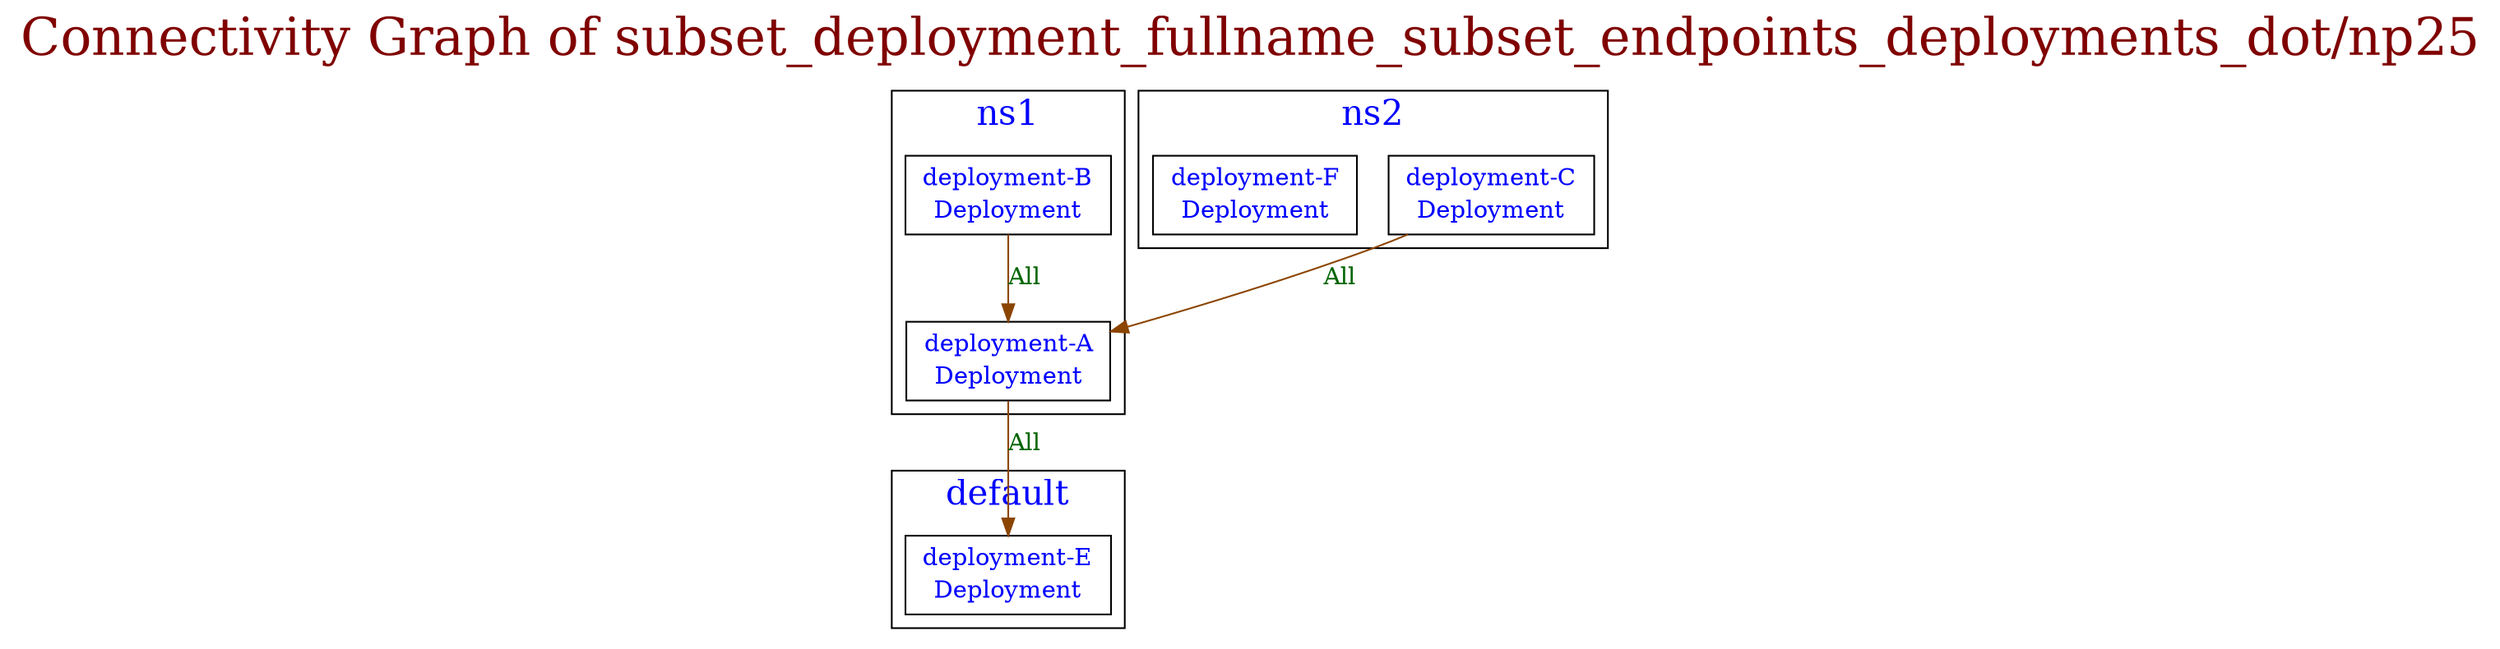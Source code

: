 // The Connectivity Graph of subset_deployment_fullname_subset_endpoints_deployments_dot/np25
digraph {
	label="Connectivity Graph of subset_deployment_fullname_subset_endpoints_deployments_dot/np25"	labelloc = "t"
	fontsize=30
	fontcolor=webmaroon
subgraph cluster_default_namespace{
	label="default"
	fontsize=20
	fontcolor=blue
	"default/deployment-E(Deployment)" [label=<<table border="0" cellspacing="0"><tr><td>deployment-E</td></tr><tr><td>Deployment</td></tr></table>> shape=box fontcolor=blue]
}
subgraph cluster_ns1_namespace{
	label="ns1"
	fontsize=20
	fontcolor=blue
	"ns1/deployment-A(Deployment)" [label=<<table border="0" cellspacing="0"><tr><td>deployment-A</td></tr><tr><td>Deployment</td></tr></table>> shape=box fontcolor=blue]
	"ns1/deployment-B(Deployment)" [label=<<table border="0" cellspacing="0"><tr><td>deployment-B</td></tr><tr><td>Deployment</td></tr></table>> shape=box fontcolor=blue]
}
subgraph cluster_ns2_namespace{
	label="ns2"
	fontsize=20
	fontcolor=blue
	"ns2/deployment-C(Deployment)" [label=<<table border="0" cellspacing="0"><tr><td>deployment-C</td></tr><tr><td>Deployment</td></tr></table>> shape=box fontcolor=blue]
	"ns2/deployment-F(Deployment)" [label=<<table border="0" cellspacing="0"><tr><td>deployment-F</td></tr><tr><td>Deployment</td></tr></table>> shape=box fontcolor=blue]
}
	"ns1/deployment-A(Deployment)" -> "default/deployment-E(Deployment)"[label="All" color=darkorange4 fontcolor=darkgreen dir=both arrowhead=normal arrowtail=none]
	"ns1/deployment-B(Deployment)" -> "ns1/deployment-A(Deployment)"[label="All" color=darkorange4 fontcolor=darkgreen dir=both arrowhead=normal arrowtail=none]
	"ns2/deployment-C(Deployment)" -> "ns1/deployment-A(Deployment)"[label="All" color=darkorange4 fontcolor=darkgreen dir=both arrowhead=normal arrowtail=none]
}
